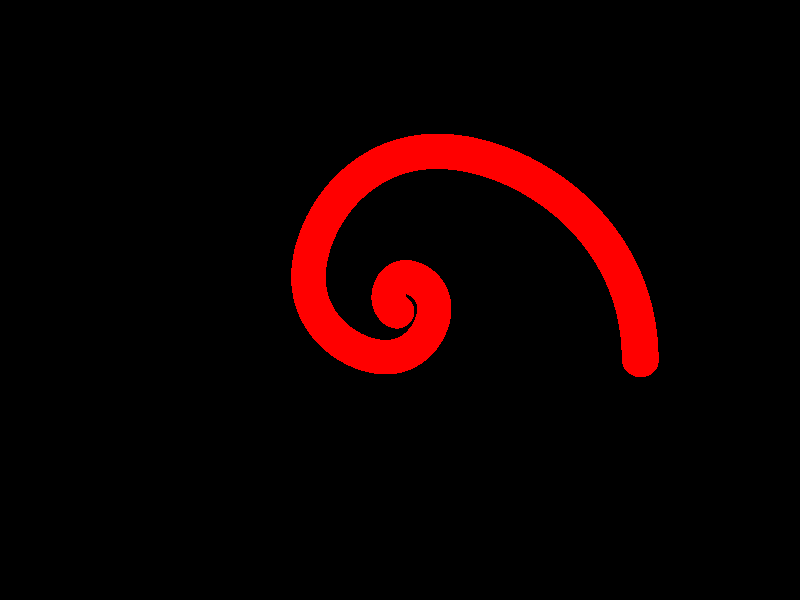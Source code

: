 //--includes------------------------
//--declares------------------------ 
//--objects-------------------------

// create a curved tube object translating a sphere along a certain path
sphere_sweep {
  b_spline                // alternative spline curves
  //b_spline
  10,
  <0, 0, 0>, 1                            // number of specified sphere positions
  <0, 1, 0>, 1                // position, radius
  <1, 0, 0>, 1                 // ...
  <0, -2, 0>, 1
  <-3, 0, 0>, 1
  <0, 5, 0>, 1
  <8, 0, 0>, 1
  <0, -13, 0>, 1
  <-21, 0, 0>, 1
  <0, 34, 0>, 1
  //tolerance 0.001             // optional
  pigment {
    colour rgb <1, 0, 0>
  }
  rotate <0, 0, 180>
}


//--lights-------------------------- 

// An area light (creates soft shadows)
// WARNING: This special light can significantly slow down rendering times!
light_source {
  0*x                 // light's position (translated below)
  color rgb 1.0       // light's color
  area_light
  <8, 0, 0> <0, 0, 8> // lights spread out across this distance (x * z)
  4, 4                // total number of lights in grid (4x*4z = 16 lights)
  adaptive 0          // 0,1,2,3...
  jitter              // adds random softening of light
  circular            // make the shape of the light circular
  orient              // orient light
  translate <40, 80, -40>   // <x y z> position of light
}

//--camera--------------------------  

// perspective (default) camera
camera {
  location  <0.0, 0, -35>
  look_at   <0.0, 0.0,  0.0>
  right     x*image_width/image_height
}
